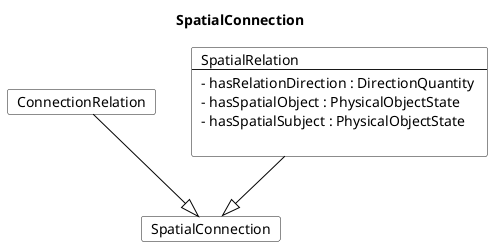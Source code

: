 @startuml
Title SpatialConnection 

Card SpatialConnection #fff [
SpatialConnection
]
Card ConnectionRelation #fff [
ConnectionRelation
]
ConnectionRelation --|> SpatialConnection  #000 
Card SpatialRelation #fff [
SpatialRelation
----
- hasRelationDirection : DirectionQuantity 
- hasSpatialObject : PhysicalObjectState 
- hasSpatialSubject : PhysicalObjectState 

]
SpatialRelation --|> SpatialConnection  #000 
@enduml